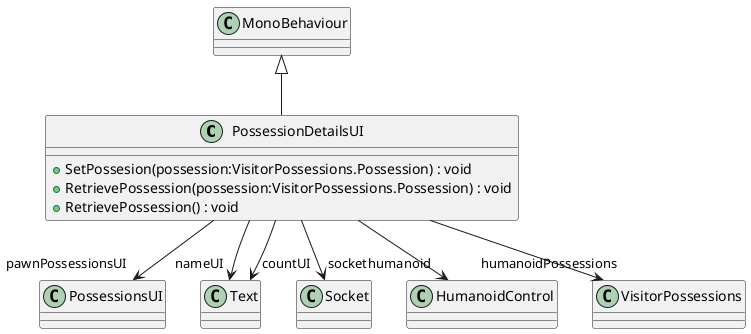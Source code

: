 @startuml
class PossessionDetailsUI {
    + SetPossesion(possession:VisitorPossessions.Possession) : void
    + RetrievePossession(possession:VisitorPossessions.Possession) : void
    + RetrievePossession() : void
}
MonoBehaviour <|-- PossessionDetailsUI
PossessionDetailsUI --> "pawnPossessionsUI" PossessionsUI
PossessionDetailsUI --> "nameUI" Text
PossessionDetailsUI --> "countUI" Text
PossessionDetailsUI --> "socket" Socket
PossessionDetailsUI --> "humanoid" HumanoidControl
PossessionDetailsUI --> "humanoidPossessions" VisitorPossessions
@enduml
